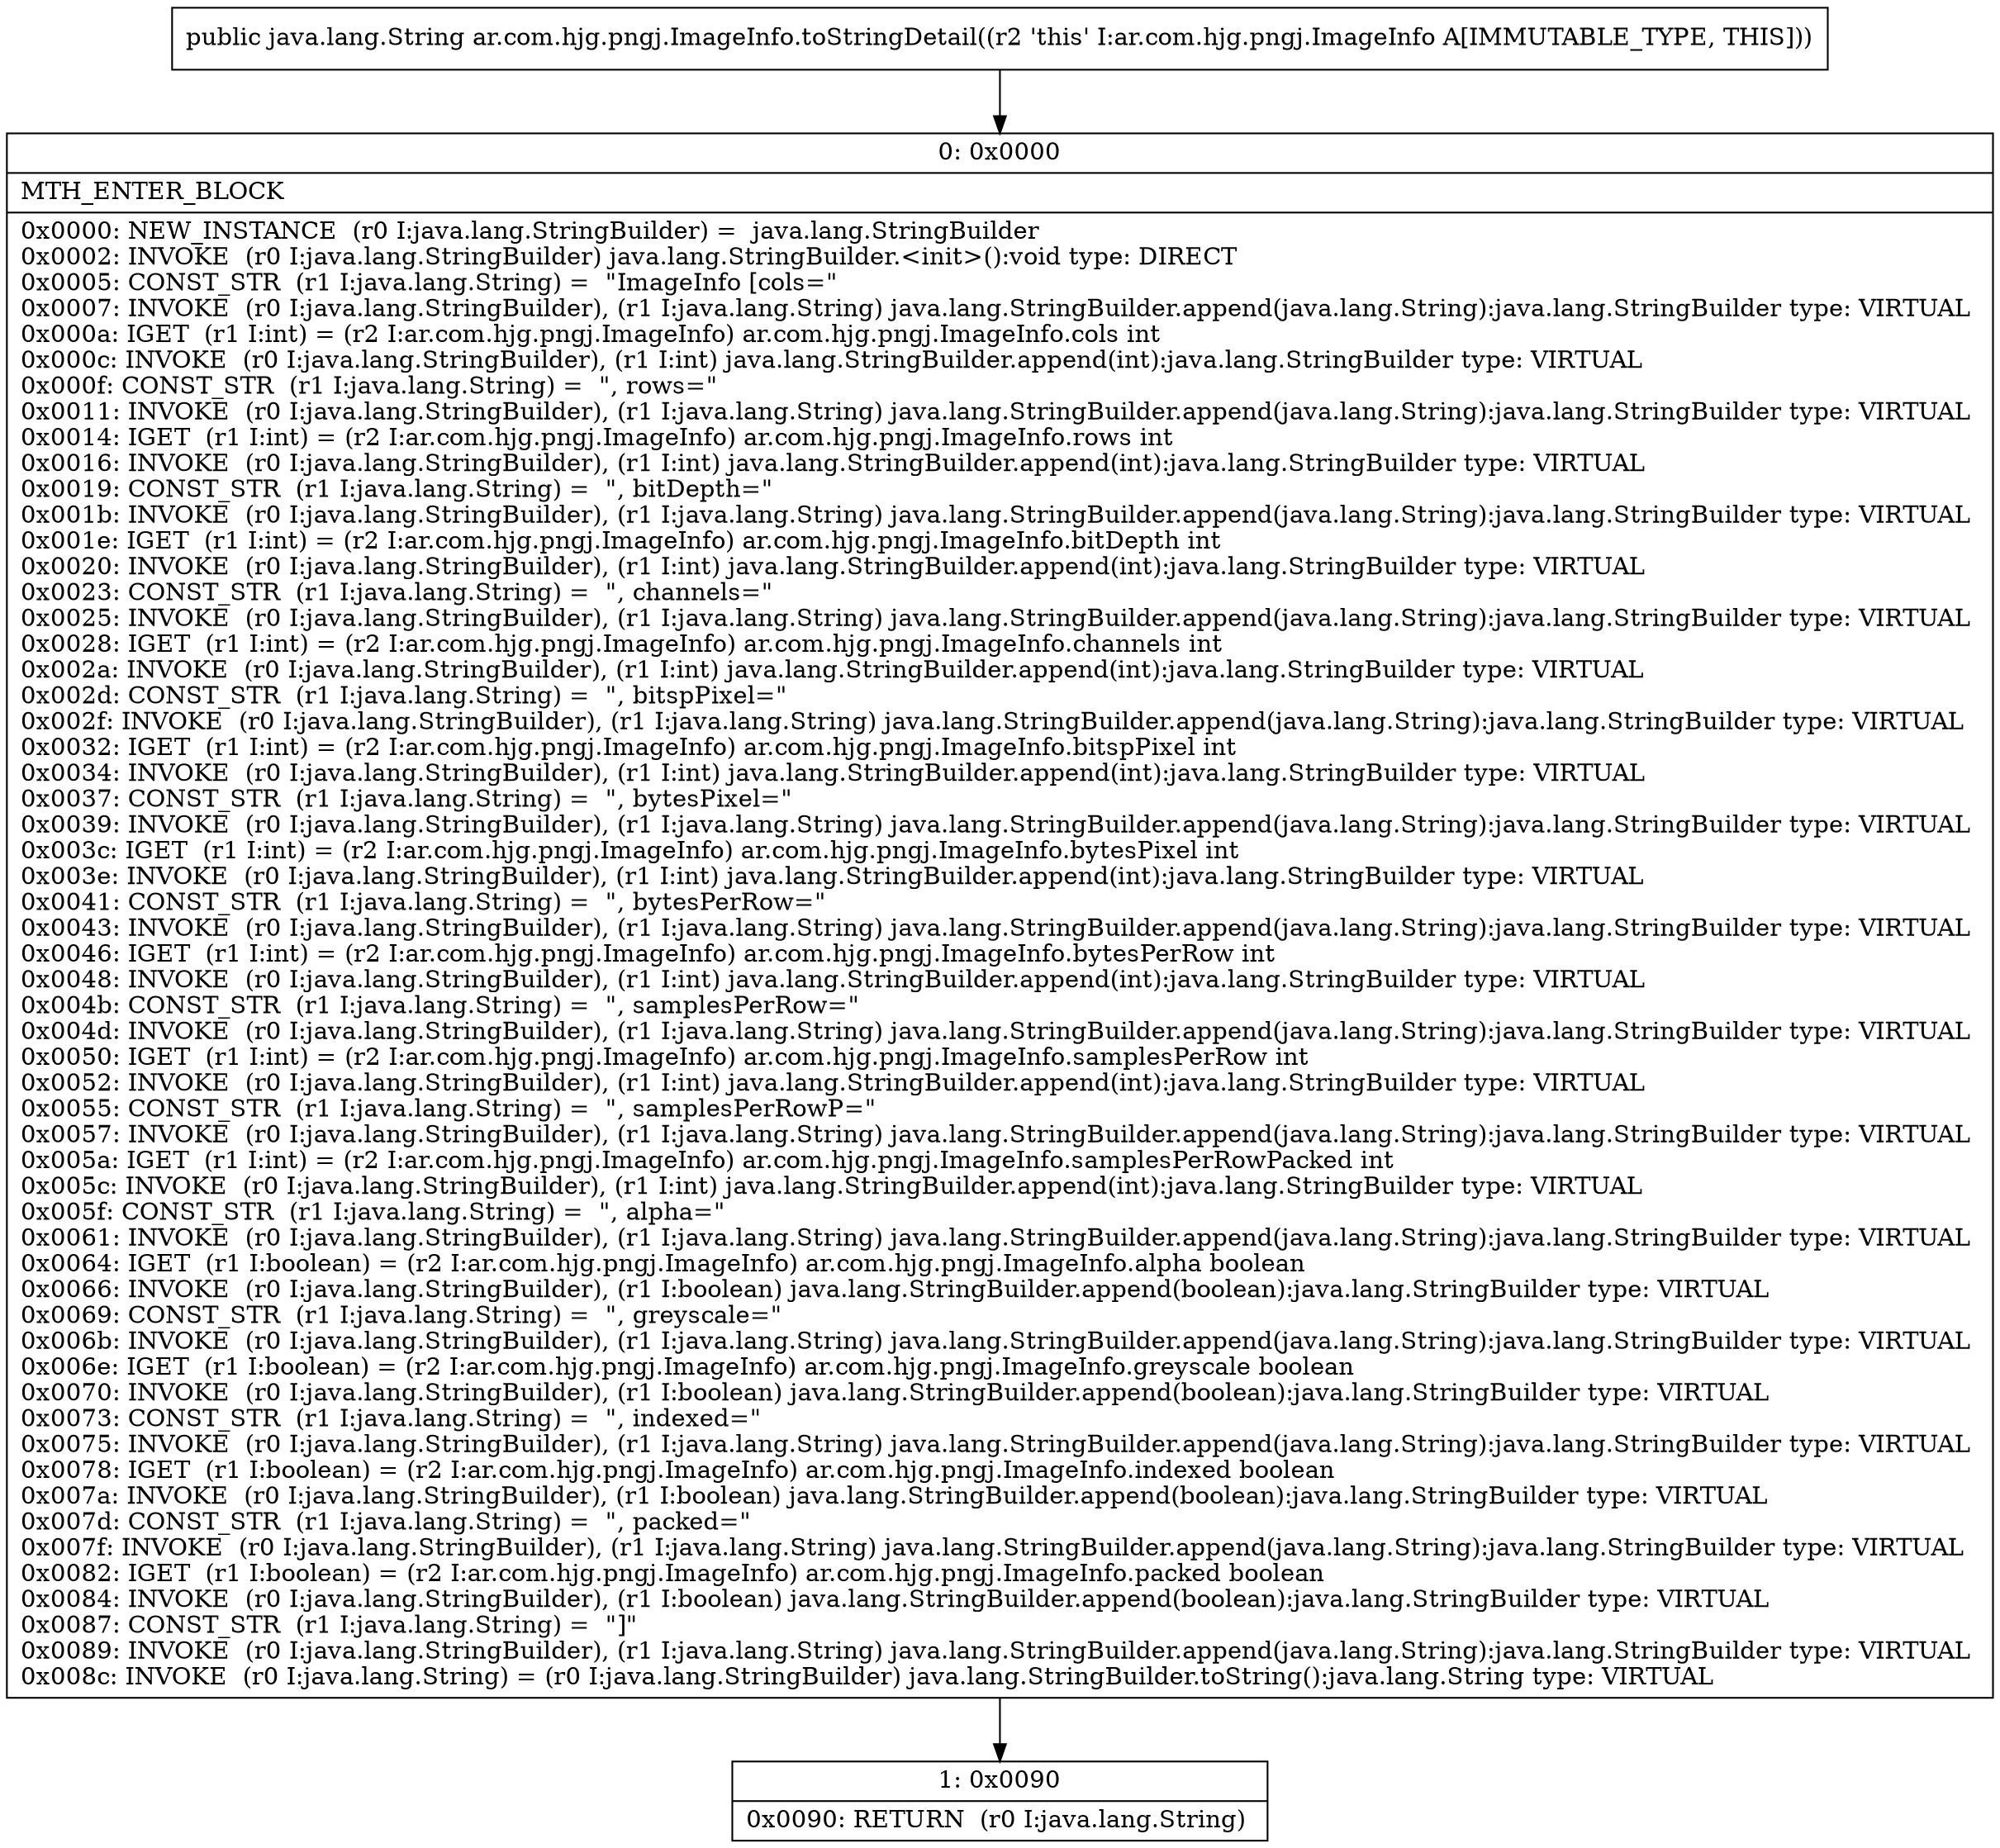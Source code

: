 digraph "CFG forar.com.hjg.pngj.ImageInfo.toStringDetail()Ljava\/lang\/String;" {
Node_0 [shape=record,label="{0\:\ 0x0000|MTH_ENTER_BLOCK\l|0x0000: NEW_INSTANCE  (r0 I:java.lang.StringBuilder) =  java.lang.StringBuilder \l0x0002: INVOKE  (r0 I:java.lang.StringBuilder) java.lang.StringBuilder.\<init\>():void type: DIRECT \l0x0005: CONST_STR  (r1 I:java.lang.String) =  \"ImageInfo [cols=\" \l0x0007: INVOKE  (r0 I:java.lang.StringBuilder), (r1 I:java.lang.String) java.lang.StringBuilder.append(java.lang.String):java.lang.StringBuilder type: VIRTUAL \l0x000a: IGET  (r1 I:int) = (r2 I:ar.com.hjg.pngj.ImageInfo) ar.com.hjg.pngj.ImageInfo.cols int \l0x000c: INVOKE  (r0 I:java.lang.StringBuilder), (r1 I:int) java.lang.StringBuilder.append(int):java.lang.StringBuilder type: VIRTUAL \l0x000f: CONST_STR  (r1 I:java.lang.String) =  \", rows=\" \l0x0011: INVOKE  (r0 I:java.lang.StringBuilder), (r1 I:java.lang.String) java.lang.StringBuilder.append(java.lang.String):java.lang.StringBuilder type: VIRTUAL \l0x0014: IGET  (r1 I:int) = (r2 I:ar.com.hjg.pngj.ImageInfo) ar.com.hjg.pngj.ImageInfo.rows int \l0x0016: INVOKE  (r0 I:java.lang.StringBuilder), (r1 I:int) java.lang.StringBuilder.append(int):java.lang.StringBuilder type: VIRTUAL \l0x0019: CONST_STR  (r1 I:java.lang.String) =  \", bitDepth=\" \l0x001b: INVOKE  (r0 I:java.lang.StringBuilder), (r1 I:java.lang.String) java.lang.StringBuilder.append(java.lang.String):java.lang.StringBuilder type: VIRTUAL \l0x001e: IGET  (r1 I:int) = (r2 I:ar.com.hjg.pngj.ImageInfo) ar.com.hjg.pngj.ImageInfo.bitDepth int \l0x0020: INVOKE  (r0 I:java.lang.StringBuilder), (r1 I:int) java.lang.StringBuilder.append(int):java.lang.StringBuilder type: VIRTUAL \l0x0023: CONST_STR  (r1 I:java.lang.String) =  \", channels=\" \l0x0025: INVOKE  (r0 I:java.lang.StringBuilder), (r1 I:java.lang.String) java.lang.StringBuilder.append(java.lang.String):java.lang.StringBuilder type: VIRTUAL \l0x0028: IGET  (r1 I:int) = (r2 I:ar.com.hjg.pngj.ImageInfo) ar.com.hjg.pngj.ImageInfo.channels int \l0x002a: INVOKE  (r0 I:java.lang.StringBuilder), (r1 I:int) java.lang.StringBuilder.append(int):java.lang.StringBuilder type: VIRTUAL \l0x002d: CONST_STR  (r1 I:java.lang.String) =  \", bitspPixel=\" \l0x002f: INVOKE  (r0 I:java.lang.StringBuilder), (r1 I:java.lang.String) java.lang.StringBuilder.append(java.lang.String):java.lang.StringBuilder type: VIRTUAL \l0x0032: IGET  (r1 I:int) = (r2 I:ar.com.hjg.pngj.ImageInfo) ar.com.hjg.pngj.ImageInfo.bitspPixel int \l0x0034: INVOKE  (r0 I:java.lang.StringBuilder), (r1 I:int) java.lang.StringBuilder.append(int):java.lang.StringBuilder type: VIRTUAL \l0x0037: CONST_STR  (r1 I:java.lang.String) =  \", bytesPixel=\" \l0x0039: INVOKE  (r0 I:java.lang.StringBuilder), (r1 I:java.lang.String) java.lang.StringBuilder.append(java.lang.String):java.lang.StringBuilder type: VIRTUAL \l0x003c: IGET  (r1 I:int) = (r2 I:ar.com.hjg.pngj.ImageInfo) ar.com.hjg.pngj.ImageInfo.bytesPixel int \l0x003e: INVOKE  (r0 I:java.lang.StringBuilder), (r1 I:int) java.lang.StringBuilder.append(int):java.lang.StringBuilder type: VIRTUAL \l0x0041: CONST_STR  (r1 I:java.lang.String) =  \", bytesPerRow=\" \l0x0043: INVOKE  (r0 I:java.lang.StringBuilder), (r1 I:java.lang.String) java.lang.StringBuilder.append(java.lang.String):java.lang.StringBuilder type: VIRTUAL \l0x0046: IGET  (r1 I:int) = (r2 I:ar.com.hjg.pngj.ImageInfo) ar.com.hjg.pngj.ImageInfo.bytesPerRow int \l0x0048: INVOKE  (r0 I:java.lang.StringBuilder), (r1 I:int) java.lang.StringBuilder.append(int):java.lang.StringBuilder type: VIRTUAL \l0x004b: CONST_STR  (r1 I:java.lang.String) =  \", samplesPerRow=\" \l0x004d: INVOKE  (r0 I:java.lang.StringBuilder), (r1 I:java.lang.String) java.lang.StringBuilder.append(java.lang.String):java.lang.StringBuilder type: VIRTUAL \l0x0050: IGET  (r1 I:int) = (r2 I:ar.com.hjg.pngj.ImageInfo) ar.com.hjg.pngj.ImageInfo.samplesPerRow int \l0x0052: INVOKE  (r0 I:java.lang.StringBuilder), (r1 I:int) java.lang.StringBuilder.append(int):java.lang.StringBuilder type: VIRTUAL \l0x0055: CONST_STR  (r1 I:java.lang.String) =  \", samplesPerRowP=\" \l0x0057: INVOKE  (r0 I:java.lang.StringBuilder), (r1 I:java.lang.String) java.lang.StringBuilder.append(java.lang.String):java.lang.StringBuilder type: VIRTUAL \l0x005a: IGET  (r1 I:int) = (r2 I:ar.com.hjg.pngj.ImageInfo) ar.com.hjg.pngj.ImageInfo.samplesPerRowPacked int \l0x005c: INVOKE  (r0 I:java.lang.StringBuilder), (r1 I:int) java.lang.StringBuilder.append(int):java.lang.StringBuilder type: VIRTUAL \l0x005f: CONST_STR  (r1 I:java.lang.String) =  \", alpha=\" \l0x0061: INVOKE  (r0 I:java.lang.StringBuilder), (r1 I:java.lang.String) java.lang.StringBuilder.append(java.lang.String):java.lang.StringBuilder type: VIRTUAL \l0x0064: IGET  (r1 I:boolean) = (r2 I:ar.com.hjg.pngj.ImageInfo) ar.com.hjg.pngj.ImageInfo.alpha boolean \l0x0066: INVOKE  (r0 I:java.lang.StringBuilder), (r1 I:boolean) java.lang.StringBuilder.append(boolean):java.lang.StringBuilder type: VIRTUAL \l0x0069: CONST_STR  (r1 I:java.lang.String) =  \", greyscale=\" \l0x006b: INVOKE  (r0 I:java.lang.StringBuilder), (r1 I:java.lang.String) java.lang.StringBuilder.append(java.lang.String):java.lang.StringBuilder type: VIRTUAL \l0x006e: IGET  (r1 I:boolean) = (r2 I:ar.com.hjg.pngj.ImageInfo) ar.com.hjg.pngj.ImageInfo.greyscale boolean \l0x0070: INVOKE  (r0 I:java.lang.StringBuilder), (r1 I:boolean) java.lang.StringBuilder.append(boolean):java.lang.StringBuilder type: VIRTUAL \l0x0073: CONST_STR  (r1 I:java.lang.String) =  \", indexed=\" \l0x0075: INVOKE  (r0 I:java.lang.StringBuilder), (r1 I:java.lang.String) java.lang.StringBuilder.append(java.lang.String):java.lang.StringBuilder type: VIRTUAL \l0x0078: IGET  (r1 I:boolean) = (r2 I:ar.com.hjg.pngj.ImageInfo) ar.com.hjg.pngj.ImageInfo.indexed boolean \l0x007a: INVOKE  (r0 I:java.lang.StringBuilder), (r1 I:boolean) java.lang.StringBuilder.append(boolean):java.lang.StringBuilder type: VIRTUAL \l0x007d: CONST_STR  (r1 I:java.lang.String) =  \", packed=\" \l0x007f: INVOKE  (r0 I:java.lang.StringBuilder), (r1 I:java.lang.String) java.lang.StringBuilder.append(java.lang.String):java.lang.StringBuilder type: VIRTUAL \l0x0082: IGET  (r1 I:boolean) = (r2 I:ar.com.hjg.pngj.ImageInfo) ar.com.hjg.pngj.ImageInfo.packed boolean \l0x0084: INVOKE  (r0 I:java.lang.StringBuilder), (r1 I:boolean) java.lang.StringBuilder.append(boolean):java.lang.StringBuilder type: VIRTUAL \l0x0087: CONST_STR  (r1 I:java.lang.String) =  \"]\" \l0x0089: INVOKE  (r0 I:java.lang.StringBuilder), (r1 I:java.lang.String) java.lang.StringBuilder.append(java.lang.String):java.lang.StringBuilder type: VIRTUAL \l0x008c: INVOKE  (r0 I:java.lang.String) = (r0 I:java.lang.StringBuilder) java.lang.StringBuilder.toString():java.lang.String type: VIRTUAL \l}"];
Node_1 [shape=record,label="{1\:\ 0x0090|0x0090: RETURN  (r0 I:java.lang.String) \l}"];
MethodNode[shape=record,label="{public java.lang.String ar.com.hjg.pngj.ImageInfo.toStringDetail((r2 'this' I:ar.com.hjg.pngj.ImageInfo A[IMMUTABLE_TYPE, THIS])) }"];
MethodNode -> Node_0;
Node_0 -> Node_1;
}

